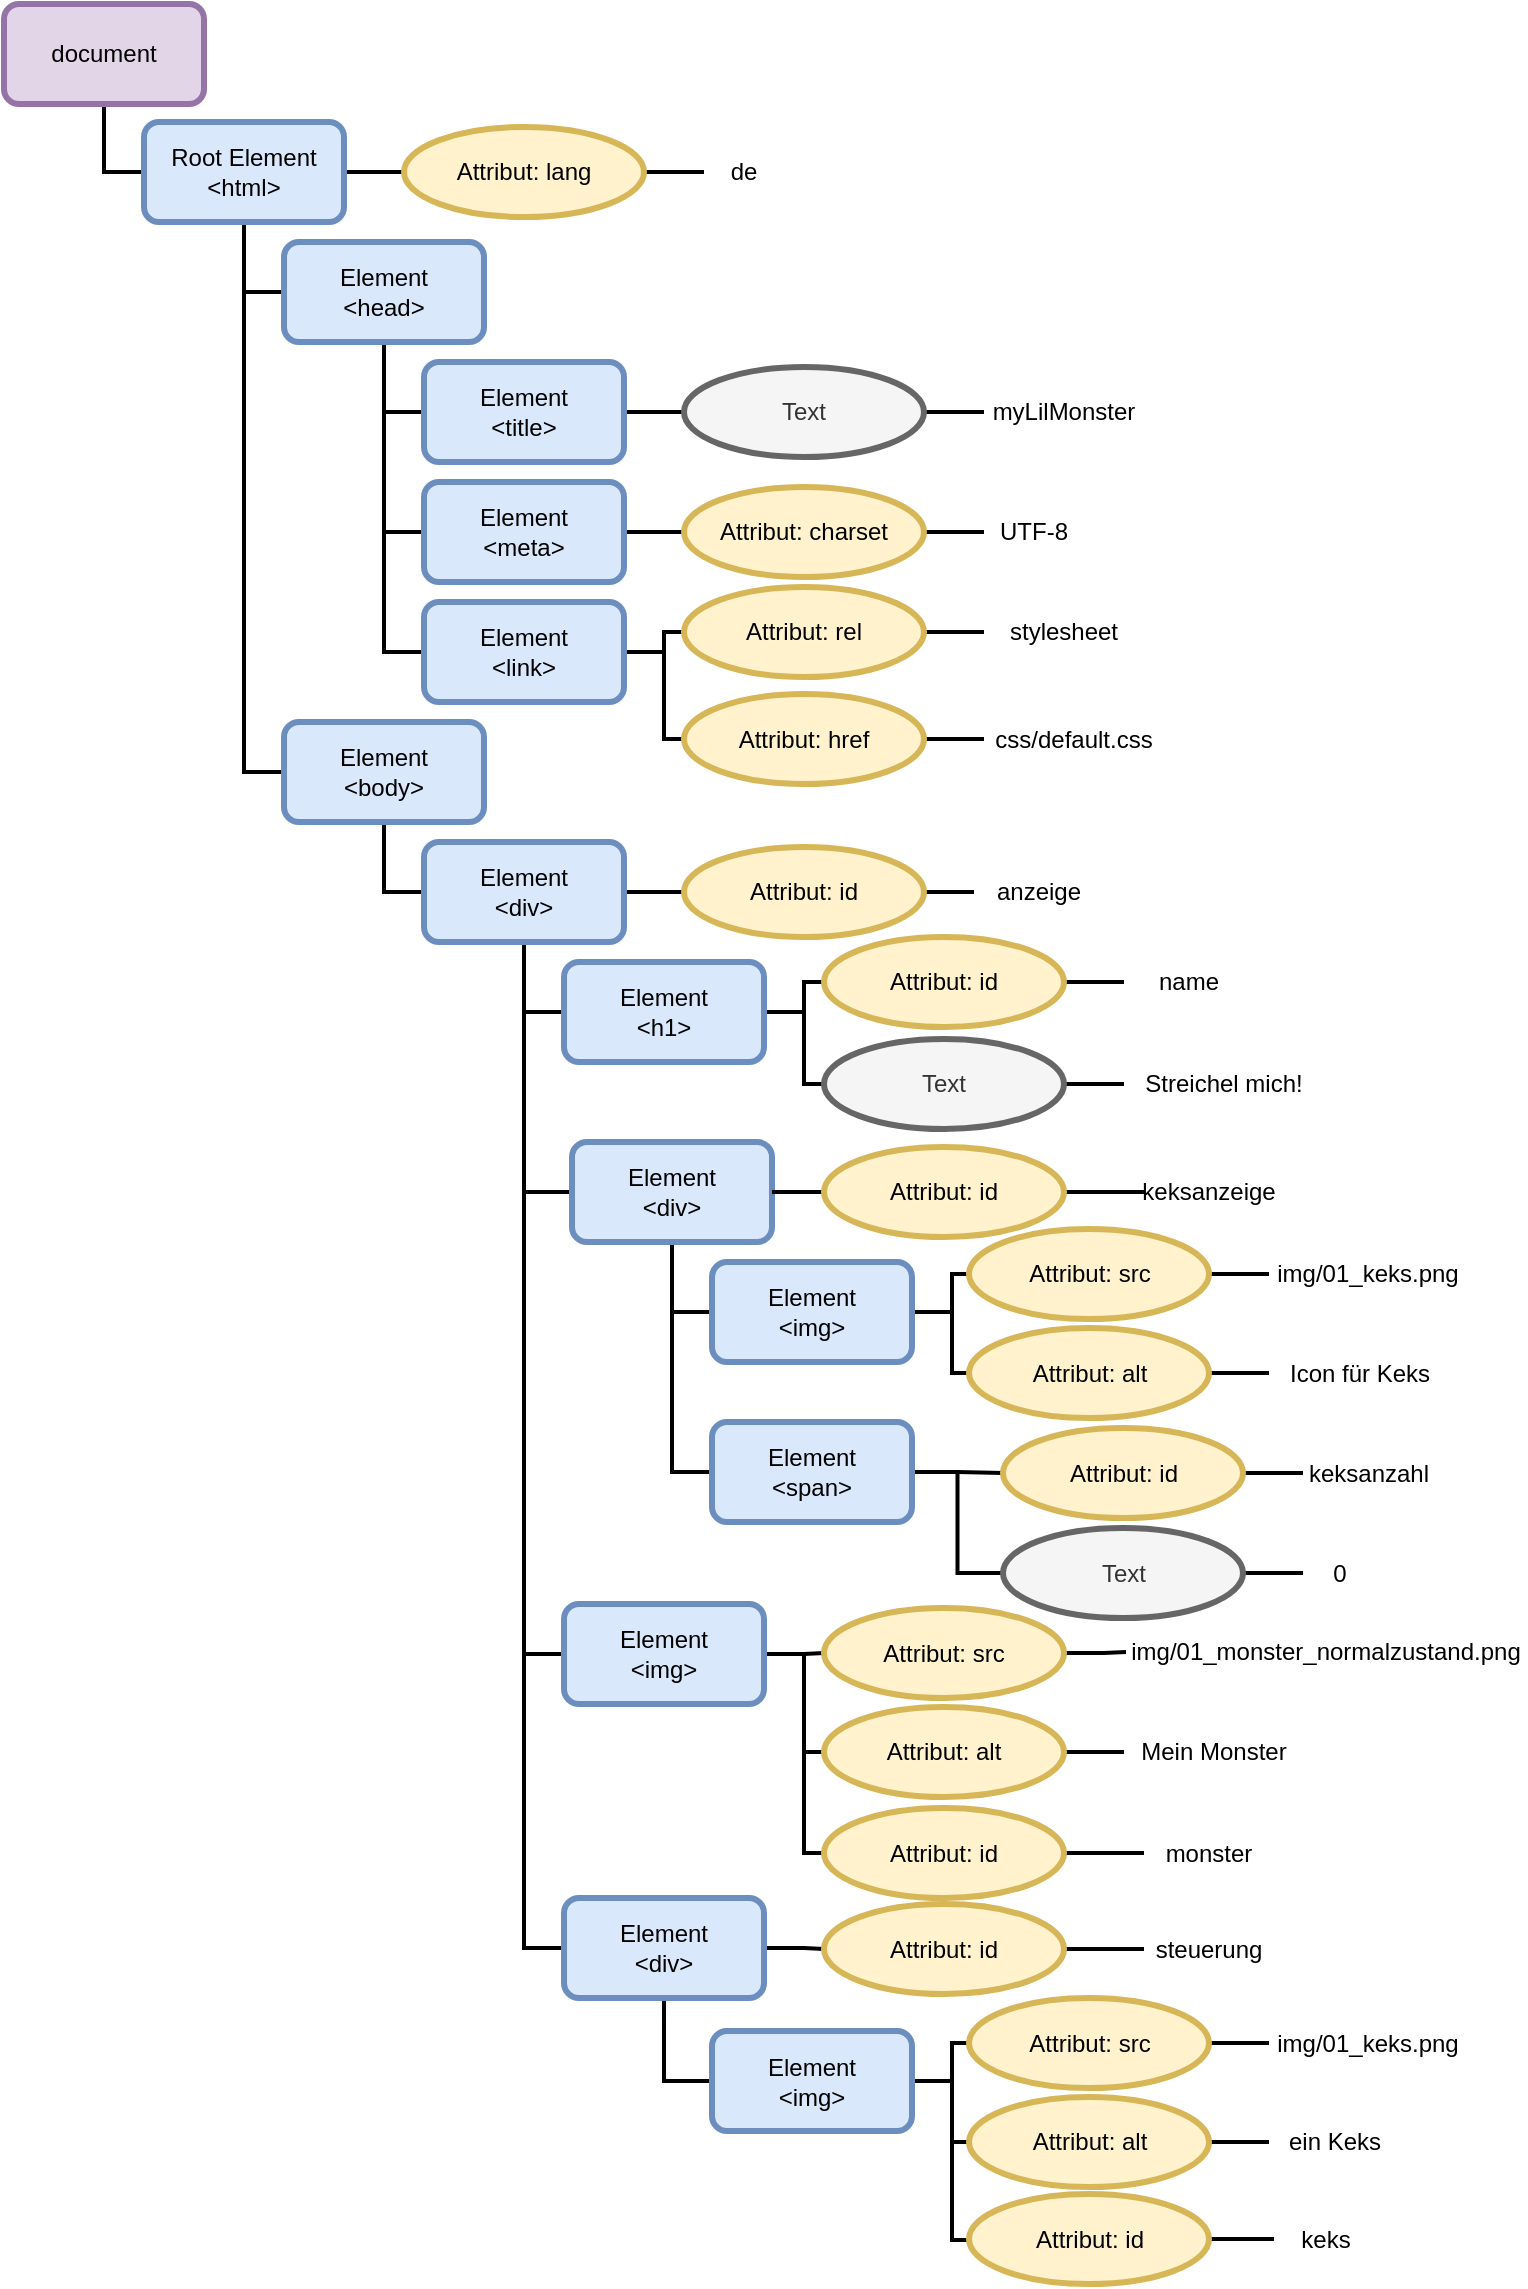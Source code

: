 <mxfile version="14.5.8" type="embed"><diagram id="JfWZls7ACQYTf_BDveTp" name="Seite-1"><mxGraphModel dx="813" dy="412" grid="1" gridSize="10" guides="1" tooltips="1" connect="1" arrows="1" fold="1" page="1" pageScale="1" pageWidth="827" pageHeight="1169" math="0" shadow="0"><root><mxCell id="0"/><mxCell id="1" parent="0"/><mxCell id="4" style="edgeStyle=orthogonalEdgeStyle;rounded=0;orthogonalLoop=1;jettySize=auto;html=1;entryX=0;entryY=0.5;entryDx=0;entryDy=0;strokeWidth=2;endArrow=none;endFill=0;" parent="1" source="2" target="3" edge="1"><mxGeometry relative="1" as="geometry"/></mxCell><mxCell id="2" value="document" style="rounded=1;whiteSpace=wrap;html=1;fillColor=#e1d5e7;strokeColor=#9673a6;strokeWidth=3;" parent="1" vertex="1"><mxGeometry x="43" y="20" width="100" height="50" as="geometry"/></mxCell><mxCell id="6" style="edgeStyle=orthogonalEdgeStyle;rounded=0;orthogonalLoop=1;jettySize=auto;html=1;entryX=0;entryY=0.5;entryDx=0;entryDy=0;endArrow=none;endFill=0;strokeWidth=2;" parent="1" source="3" target="5" edge="1"><mxGeometry relative="1" as="geometry"/></mxCell><mxCell id="8" style="edgeStyle=orthogonalEdgeStyle;rounded=0;orthogonalLoop=1;jettySize=auto;html=1;entryX=0;entryY=0.5;entryDx=0;entryDy=0;endArrow=none;endFill=0;strokeWidth=2;" parent="1" source="3" target="7" edge="1"><mxGeometry relative="1" as="geometry"/></mxCell><mxCell id="14" style="edgeStyle=orthogonalEdgeStyle;rounded=0;orthogonalLoop=1;jettySize=auto;html=1;endArrow=none;endFill=0;strokeWidth=2;" parent="1" source="3" target="13" edge="1"><mxGeometry relative="1" as="geometry"/></mxCell><mxCell id="3" value="Root Element&lt;br&gt;&amp;lt;html&amp;gt;" style="rounded=1;whiteSpace=wrap;html=1;strokeWidth=3;fillColor=#dae8fc;strokeColor=#6c8ebf;" parent="1" vertex="1"><mxGeometry x="113" y="79" width="100" height="50" as="geometry"/></mxCell><mxCell id="10" style="edgeStyle=orthogonalEdgeStyle;rounded=0;orthogonalLoop=1;jettySize=auto;html=1;entryX=0;entryY=0.5;entryDx=0;entryDy=0;endArrow=none;endFill=0;strokeWidth=2;" parent="1" source="5" target="9" edge="1"><mxGeometry relative="1" as="geometry"/></mxCell><mxCell id="21" style="edgeStyle=orthogonalEdgeStyle;rounded=0;orthogonalLoop=1;jettySize=auto;html=1;entryX=0;entryY=0.5;entryDx=0;entryDy=0;endArrow=none;endFill=0;strokeWidth=2;" parent="1" source="5" target="20" edge="1"><mxGeometry relative="1" as="geometry"/></mxCell><mxCell id="28" style="edgeStyle=orthogonalEdgeStyle;rounded=0;orthogonalLoop=1;jettySize=auto;html=1;entryX=0;entryY=0.5;entryDx=0;entryDy=0;endArrow=none;endFill=0;strokeWidth=2;" parent="1" source="5" target="27" edge="1"><mxGeometry relative="1" as="geometry"/></mxCell><mxCell id="5" value="Element&lt;br&gt;&amp;lt;head&amp;gt;" style="rounded=1;whiteSpace=wrap;html=1;strokeWidth=3;fillColor=#dae8fc;strokeColor=#6c8ebf;" parent="1" vertex="1"><mxGeometry x="183" y="139" width="100" height="50" as="geometry"/></mxCell><mxCell id="38" style="edgeStyle=orthogonalEdgeStyle;rounded=0;orthogonalLoop=1;jettySize=auto;html=1;entryX=0;entryY=0.5;entryDx=0;entryDy=0;endArrow=none;endFill=0;strokeWidth=2;" parent="1" source="7" target="37" edge="1"><mxGeometry relative="1" as="geometry"/></mxCell><mxCell id="7" value="Element&lt;br&gt;&amp;lt;body&amp;gt;" style="rounded=1;whiteSpace=wrap;html=1;strokeWidth=3;fillColor=#dae8fc;strokeColor=#6c8ebf;" parent="1" vertex="1"><mxGeometry x="183" y="379" width="100" height="50" as="geometry"/></mxCell><mxCell id="17" style="edgeStyle=orthogonalEdgeStyle;rounded=0;orthogonalLoop=1;jettySize=auto;html=1;endArrow=none;endFill=0;strokeWidth=2;" parent="1" source="9" target="12" edge="1"><mxGeometry relative="1" as="geometry"/></mxCell><mxCell id="9" value="Element&lt;br&gt;&amp;lt;title&amp;gt;" style="rounded=1;whiteSpace=wrap;html=1;strokeWidth=3;fillColor=#dae8fc;strokeColor=#6c8ebf;" parent="1" vertex="1"><mxGeometry x="253" y="199" width="100" height="50" as="geometry"/></mxCell><mxCell id="19" style="edgeStyle=orthogonalEdgeStyle;rounded=0;orthogonalLoop=1;jettySize=auto;html=1;endArrow=none;endFill=0;strokeWidth=2;" parent="1" source="12" target="18" edge="1"><mxGeometry relative="1" as="geometry"/></mxCell><mxCell id="12" value="Text" style="ellipse;whiteSpace=wrap;html=1;strokeWidth=3;fillColor=#f5f5f5;strokeColor=#666666;fontColor=#333333;" parent="1" vertex="1"><mxGeometry x="383" y="201.5" width="120" height="45" as="geometry"/></mxCell><mxCell id="16" style="edgeStyle=orthogonalEdgeStyle;rounded=0;orthogonalLoop=1;jettySize=auto;html=1;endArrow=none;endFill=0;strokeWidth=2;" parent="1" source="13" target="15" edge="1"><mxGeometry relative="1" as="geometry"/></mxCell><mxCell id="13" value="Attribut: lang" style="ellipse;whiteSpace=wrap;html=1;strokeWidth=3;fillColor=#fff2cc;strokeColor=#d6b656;" parent="1" vertex="1"><mxGeometry x="243" y="81.5" width="120" height="45" as="geometry"/></mxCell><mxCell id="15" value="de" style="text;html=1;strokeColor=none;fillColor=none;align=center;verticalAlign=middle;whiteSpace=wrap;rounded=0;" parent="1" vertex="1"><mxGeometry x="393" y="94" width="40" height="20" as="geometry"/></mxCell><mxCell id="18" value="myLilMonster" style="text;html=1;strokeColor=none;fillColor=none;align=center;verticalAlign=middle;whiteSpace=wrap;rounded=0;" parent="1" vertex="1"><mxGeometry x="533" y="214" width="80" height="20" as="geometry"/></mxCell><mxCell id="23" style="edgeStyle=orthogonalEdgeStyle;rounded=0;orthogonalLoop=1;jettySize=auto;html=1;endArrow=none;endFill=0;strokeWidth=2;" parent="1" source="20" target="22" edge="1"><mxGeometry relative="1" as="geometry"/></mxCell><mxCell id="20" value="Element&lt;br&gt;&amp;lt;meta&amp;gt;" style="rounded=1;whiteSpace=wrap;html=1;strokeWidth=3;fillColor=#dae8fc;strokeColor=#6c8ebf;" parent="1" vertex="1"><mxGeometry x="253" y="259" width="100" height="50" as="geometry"/></mxCell><mxCell id="26" style="edgeStyle=orthogonalEdgeStyle;rounded=0;orthogonalLoop=1;jettySize=auto;html=1;endArrow=none;endFill=0;strokeWidth=2;" parent="1" source="22" target="25" edge="1"><mxGeometry relative="1" as="geometry"/></mxCell><mxCell id="22" value="Attribut: charset" style="ellipse;whiteSpace=wrap;html=1;strokeWidth=3;fillColor=#fff2cc;strokeColor=#d6b656;" parent="1" vertex="1"><mxGeometry x="383" y="261.5" width="120" height="45" as="geometry"/></mxCell><mxCell id="25" value="UTF-8" style="text;html=1;strokeColor=none;fillColor=none;align=center;verticalAlign=middle;whiteSpace=wrap;rounded=0;" parent="1" vertex="1"><mxGeometry x="533" y="274" width="50" height="20" as="geometry"/></mxCell><mxCell id="30" style="edgeStyle=orthogonalEdgeStyle;rounded=0;orthogonalLoop=1;jettySize=auto;html=1;endArrow=none;endFill=0;strokeWidth=2;" parent="1" source="27" target="29" edge="1"><mxGeometry relative="1" as="geometry"/></mxCell><mxCell id="34" style="edgeStyle=orthogonalEdgeStyle;rounded=0;orthogonalLoop=1;jettySize=auto;html=1;entryX=0;entryY=0.5;entryDx=0;entryDy=0;endArrow=none;endFill=0;strokeWidth=2;" parent="1" source="27" target="33" edge="1"><mxGeometry relative="1" as="geometry"><Array as="points"><mxPoint x="373" y="344"/><mxPoint x="373" y="388"/></Array></mxGeometry></mxCell><mxCell id="27" value="Element&lt;br&gt;&amp;lt;link&amp;gt;" style="rounded=1;whiteSpace=wrap;html=1;strokeWidth=3;fillColor=#dae8fc;strokeColor=#6c8ebf;" parent="1" vertex="1"><mxGeometry x="253" y="319" width="100" height="50" as="geometry"/></mxCell><mxCell id="32" style="edgeStyle=orthogonalEdgeStyle;rounded=0;orthogonalLoop=1;jettySize=auto;html=1;endArrow=none;endFill=0;strokeWidth=2;" parent="1" source="29" target="31" edge="1"><mxGeometry relative="1" as="geometry"/></mxCell><mxCell id="29" value="Attribut: rel" style="ellipse;whiteSpace=wrap;html=1;strokeWidth=3;fillColor=#fff2cc;strokeColor=#d6b656;" parent="1" vertex="1"><mxGeometry x="383" y="311.5" width="120" height="45" as="geometry"/></mxCell><mxCell id="31" value="stylesheet" style="text;html=1;strokeColor=none;fillColor=none;align=center;verticalAlign=middle;whiteSpace=wrap;rounded=0;" parent="1" vertex="1"><mxGeometry x="533" y="324" width="80" height="20" as="geometry"/></mxCell><mxCell id="36" style="edgeStyle=orthogonalEdgeStyle;rounded=0;orthogonalLoop=1;jettySize=auto;html=1;endArrow=none;endFill=0;strokeWidth=2;" parent="1" source="33" target="35" edge="1"><mxGeometry relative="1" as="geometry"/></mxCell><mxCell id="33" value="Attribut: href" style="ellipse;whiteSpace=wrap;html=1;strokeWidth=3;fillColor=#fff2cc;strokeColor=#d6b656;" parent="1" vertex="1"><mxGeometry x="383" y="365" width="120" height="45" as="geometry"/></mxCell><mxCell id="35" value="css/default.css" style="text;html=1;strokeColor=none;fillColor=none;align=center;verticalAlign=middle;whiteSpace=wrap;rounded=0;" parent="1" vertex="1"><mxGeometry x="533" y="377.5" width="90" height="20" as="geometry"/></mxCell><mxCell id="40" style="edgeStyle=orthogonalEdgeStyle;rounded=0;orthogonalLoop=1;jettySize=auto;html=1;endArrow=none;endFill=0;strokeWidth=2;" parent="1" source="37" target="39" edge="1"><mxGeometry relative="1" as="geometry"/></mxCell><mxCell id="53" style="edgeStyle=orthogonalEdgeStyle;rounded=0;orthogonalLoop=1;jettySize=auto;html=1;entryX=0;entryY=0.5;entryDx=0;entryDy=0;endArrow=none;endFill=0;strokeWidth=2;" edge="1" parent="1" source="37" target="43"><mxGeometry relative="1" as="geometry"/></mxCell><mxCell id="58" style="edgeStyle=orthogonalEdgeStyle;rounded=0;orthogonalLoop=1;jettySize=auto;html=1;entryX=0;entryY=0.5;entryDx=0;entryDy=0;endArrow=none;endFill=0;strokeWidth=2;" edge="1" parent="1" source="37" target="44"><mxGeometry relative="1" as="geometry"/></mxCell><mxCell id="82" style="edgeStyle=orthogonalEdgeStyle;rounded=0;orthogonalLoop=1;jettySize=auto;html=1;entryX=0;entryY=0.5;entryDx=0;entryDy=0;endArrow=none;endFill=0;strokeWidth=2;" edge="1" parent="1" source="37" target="81"><mxGeometry relative="1" as="geometry"/></mxCell><mxCell id="96" style="edgeStyle=orthogonalEdgeStyle;rounded=0;orthogonalLoop=1;jettySize=auto;html=1;entryX=0;entryY=0.5;entryDx=0;entryDy=0;endArrow=none;endFill=0;strokeWidth=2;" edge="1" parent="1" source="37" target="95"><mxGeometry relative="1" as="geometry"/></mxCell><mxCell id="37" value="Element&lt;br&gt;&amp;lt;div&amp;gt;" style="rounded=1;whiteSpace=wrap;html=1;strokeWidth=3;fillColor=#dae8fc;strokeColor=#6c8ebf;" parent="1" vertex="1"><mxGeometry x="253" y="439" width="100" height="50" as="geometry"/></mxCell><mxCell id="42" style="edgeStyle=orthogonalEdgeStyle;rounded=0;orthogonalLoop=1;jettySize=auto;html=1;endArrow=none;endFill=0;strokeWidth=2;" parent="1" source="39" target="41" edge="1"><mxGeometry relative="1" as="geometry"/></mxCell><mxCell id="39" value="Attribut: id" style="ellipse;whiteSpace=wrap;html=1;strokeWidth=3;fillColor=#fff2cc;strokeColor=#d6b656;" parent="1" vertex="1"><mxGeometry x="383" y="441.5" width="120" height="45" as="geometry"/></mxCell><mxCell id="41" value="anzeige" style="text;html=1;strokeColor=none;fillColor=none;align=center;verticalAlign=middle;whiteSpace=wrap;rounded=0;" parent="1" vertex="1"><mxGeometry x="528" y="454" width="65" height="20" as="geometry"/></mxCell><mxCell id="46" style="edgeStyle=orthogonalEdgeStyle;rounded=0;orthogonalLoop=1;jettySize=auto;html=1;strokeWidth=2;endArrow=none;endFill=0;" edge="1" parent="1" source="43" target="45"><mxGeometry relative="1" as="geometry"/></mxCell><mxCell id="48" style="edgeStyle=orthogonalEdgeStyle;rounded=0;orthogonalLoop=1;jettySize=auto;html=1;entryX=0;entryY=0.5;entryDx=0;entryDy=0;endArrow=none;endFill=0;strokeWidth=2;" edge="1" parent="1" source="43" target="47"><mxGeometry relative="1" as="geometry"/></mxCell><mxCell id="43" value="Element&lt;br&gt;&amp;lt;h1&amp;gt;" style="rounded=1;whiteSpace=wrap;html=1;strokeWidth=3;fillColor=#dae8fc;strokeColor=#6c8ebf;" vertex="1" parent="1"><mxGeometry x="323" y="499" width="100" height="50" as="geometry"/></mxCell><mxCell id="60" style="edgeStyle=orthogonalEdgeStyle;rounded=0;orthogonalLoop=1;jettySize=auto;html=1;entryX=0;entryY=0.5;entryDx=0;entryDy=0;endArrow=none;endFill=0;strokeWidth=2;" edge="1" parent="1" source="44" target="59"><mxGeometry relative="1" as="geometry"/></mxCell><mxCell id="70" style="edgeStyle=orthogonalEdgeStyle;rounded=0;orthogonalLoop=1;jettySize=auto;html=1;entryX=0;entryY=0.5;entryDx=0;entryDy=0;endArrow=none;endFill=0;strokeWidth=2;" edge="1" parent="1" source="44" target="69"><mxGeometry relative="1" as="geometry"/></mxCell><mxCell id="44" value="Element&lt;br&gt;&amp;lt;div&amp;gt;" style="rounded=1;whiteSpace=wrap;html=1;strokeWidth=3;fillColor=#dae8fc;strokeColor=#6c8ebf;" vertex="1" parent="1"><mxGeometry x="327" y="589" width="100" height="50" as="geometry"/></mxCell><mxCell id="50" style="edgeStyle=orthogonalEdgeStyle;rounded=0;orthogonalLoop=1;jettySize=auto;html=1;endArrow=none;endFill=0;strokeWidth=2;" edge="1" parent="1" source="45" target="49"><mxGeometry relative="1" as="geometry"/></mxCell><mxCell id="45" value="Attribut: id" style="ellipse;whiteSpace=wrap;html=1;strokeWidth=3;fillColor=#fff2cc;strokeColor=#d6b656;" vertex="1" parent="1"><mxGeometry x="453" y="486.5" width="120" height="45" as="geometry"/></mxCell><mxCell id="52" style="edgeStyle=orthogonalEdgeStyle;rounded=0;orthogonalLoop=1;jettySize=auto;html=1;endArrow=none;endFill=0;strokeWidth=2;" edge="1" parent="1" source="47" target="51"><mxGeometry relative="1" as="geometry"/></mxCell><mxCell id="47" value="Text" style="ellipse;whiteSpace=wrap;html=1;strokeWidth=3;fillColor=#f5f5f5;strokeColor=#666666;fontColor=#333333;" vertex="1" parent="1"><mxGeometry x="453" y="537.5" width="120" height="45" as="geometry"/></mxCell><mxCell id="49" value="name" style="text;html=1;strokeColor=none;fillColor=none;align=center;verticalAlign=middle;whiteSpace=wrap;rounded=0;" vertex="1" parent="1"><mxGeometry x="603" y="499" width="65" height="20" as="geometry"/></mxCell><mxCell id="51" value="Streichel mich!" style="text;html=1;strokeColor=none;fillColor=none;align=center;verticalAlign=middle;whiteSpace=wrap;rounded=0;" vertex="1" parent="1"><mxGeometry x="603" y="550" width="100" height="20" as="geometry"/></mxCell><mxCell id="56" style="edgeStyle=orthogonalEdgeStyle;rounded=0;orthogonalLoop=1;jettySize=auto;html=1;endArrow=none;endFill=0;strokeWidth=2;" edge="1" parent="1" source="54" target="55"><mxGeometry relative="1" as="geometry"/></mxCell><mxCell id="57" style="edgeStyle=orthogonalEdgeStyle;rounded=0;orthogonalLoop=1;jettySize=auto;html=1;entryX=1;entryY=0.5;entryDx=0;entryDy=0;endArrow=none;endFill=0;strokeWidth=2;" edge="1" parent="1" source="54" target="44"><mxGeometry relative="1" as="geometry"/></mxCell><mxCell id="54" value="Attribut: id" style="ellipse;whiteSpace=wrap;html=1;strokeWidth=3;fillColor=#fff2cc;strokeColor=#d6b656;" vertex="1" parent="1"><mxGeometry x="453" y="591.5" width="120" height="45" as="geometry"/></mxCell><mxCell id="55" value="keksanzeige" style="text;html=1;strokeColor=none;fillColor=none;align=center;verticalAlign=middle;whiteSpace=wrap;rounded=0;" vertex="1" parent="1"><mxGeometry x="613" y="604" width="65" height="20" as="geometry"/></mxCell><mxCell id="67" style="edgeStyle=orthogonalEdgeStyle;rounded=0;orthogonalLoop=1;jettySize=auto;html=1;entryX=0;entryY=0.5;entryDx=0;entryDy=0;endArrow=none;endFill=0;strokeWidth=2;" edge="1" parent="1" source="59" target="62"><mxGeometry relative="1" as="geometry"/></mxCell><mxCell id="68" style="edgeStyle=orthogonalEdgeStyle;rounded=0;orthogonalLoop=1;jettySize=auto;html=1;entryX=0;entryY=0.5;entryDx=0;entryDy=0;endArrow=none;endFill=0;strokeWidth=2;" edge="1" parent="1" source="59" target="65"><mxGeometry relative="1" as="geometry"/></mxCell><mxCell id="59" value="Element&lt;br&gt;&amp;lt;img&amp;gt;" style="rounded=1;whiteSpace=wrap;html=1;strokeWidth=3;fillColor=#dae8fc;strokeColor=#6c8ebf;" vertex="1" parent="1"><mxGeometry x="397" y="649" width="100" height="50" as="geometry"/></mxCell><mxCell id="61" style="edgeStyle=orthogonalEdgeStyle;rounded=0;orthogonalLoop=1;jettySize=auto;html=1;endArrow=none;endFill=0;strokeWidth=2;" edge="1" parent="1" source="62" target="63"><mxGeometry relative="1" as="geometry"/></mxCell><mxCell id="62" value="Attribut: src" style="ellipse;whiteSpace=wrap;html=1;strokeWidth=3;fillColor=#fff2cc;strokeColor=#d6b656;" vertex="1" parent="1"><mxGeometry x="525.5" y="632.5" width="120" height="45" as="geometry"/></mxCell><mxCell id="63" value="img/01_keks.png" style="text;html=1;strokeColor=none;fillColor=none;align=center;verticalAlign=middle;whiteSpace=wrap;rounded=0;" vertex="1" parent="1"><mxGeometry x="675.5" y="645" width="97.5" height="20" as="geometry"/></mxCell><mxCell id="64" style="edgeStyle=orthogonalEdgeStyle;rounded=0;orthogonalLoop=1;jettySize=auto;html=1;endArrow=none;endFill=0;strokeWidth=2;" edge="1" parent="1" source="65" target="66"><mxGeometry relative="1" as="geometry"/></mxCell><mxCell id="65" value="Attribut: alt" style="ellipse;whiteSpace=wrap;html=1;strokeWidth=3;fillColor=#fff2cc;strokeColor=#d6b656;" vertex="1" parent="1"><mxGeometry x="525.5" y="682" width="120" height="45" as="geometry"/></mxCell><mxCell id="66" value="Icon für Keks" style="text;html=1;strokeColor=none;fillColor=none;align=center;verticalAlign=middle;whiteSpace=wrap;rounded=0;" vertex="1" parent="1"><mxGeometry x="675.5" y="694.5" width="90" height="20" as="geometry"/></mxCell><mxCell id="79" style="edgeStyle=orthogonalEdgeStyle;rounded=0;orthogonalLoop=1;jettySize=auto;html=1;entryX=0;entryY=0.5;entryDx=0;entryDy=0;endArrow=none;endFill=0;strokeWidth=2;" edge="1" parent="1" source="69" target="74"><mxGeometry relative="1" as="geometry"/></mxCell><mxCell id="80" style="edgeStyle=orthogonalEdgeStyle;rounded=0;orthogonalLoop=1;jettySize=auto;html=1;entryX=0;entryY=0.5;entryDx=0;entryDy=0;endArrow=none;endFill=0;strokeWidth=2;" edge="1" parent="1" source="69" target="76"><mxGeometry relative="1" as="geometry"/></mxCell><mxCell id="69" value="Element&lt;br&gt;&amp;lt;span&amp;gt;" style="rounded=1;whiteSpace=wrap;html=1;strokeWidth=3;fillColor=#dae8fc;strokeColor=#6c8ebf;" vertex="1" parent="1"><mxGeometry x="397" y="729" width="100" height="50" as="geometry"/></mxCell><mxCell id="73" style="edgeStyle=orthogonalEdgeStyle;rounded=0;orthogonalLoop=1;jettySize=auto;html=1;endArrow=none;endFill=0;strokeWidth=2;" edge="1" parent="1" source="74" target="77"><mxGeometry relative="1" as="geometry"/></mxCell><mxCell id="74" value="Attribut: id" style="ellipse;whiteSpace=wrap;html=1;strokeWidth=3;fillColor=#fff2cc;strokeColor=#d6b656;" vertex="1" parent="1"><mxGeometry x="542.5" y="732" width="120" height="45" as="geometry"/></mxCell><mxCell id="75" style="edgeStyle=orthogonalEdgeStyle;rounded=0;orthogonalLoop=1;jettySize=auto;html=1;endArrow=none;endFill=0;strokeWidth=2;" edge="1" parent="1" source="76" target="78"><mxGeometry relative="1" as="geometry"/></mxCell><mxCell id="76" value="Text" style="ellipse;whiteSpace=wrap;html=1;strokeWidth=3;fillColor=#f5f5f5;strokeColor=#666666;fontColor=#333333;" vertex="1" parent="1"><mxGeometry x="542.5" y="782" width="120" height="45" as="geometry"/></mxCell><mxCell id="77" value="keksanzahl" style="text;html=1;strokeColor=none;fillColor=none;align=center;verticalAlign=middle;whiteSpace=wrap;rounded=0;" vertex="1" parent="1"><mxGeometry x="692.5" y="744.5" width="65" height="20" as="geometry"/></mxCell><mxCell id="78" value="0" style="text;html=1;strokeColor=none;fillColor=none;align=center;verticalAlign=middle;whiteSpace=wrap;rounded=0;" vertex="1" parent="1"><mxGeometry x="692.5" y="794.5" width="36" height="20" as="geometry"/></mxCell><mxCell id="89" style="edgeStyle=orthogonalEdgeStyle;rounded=0;orthogonalLoop=1;jettySize=auto;html=1;endArrow=none;endFill=0;strokeWidth=2;" edge="1" parent="1" source="81" target="84"><mxGeometry relative="1" as="geometry"/></mxCell><mxCell id="90" style="edgeStyle=orthogonalEdgeStyle;rounded=0;orthogonalLoop=1;jettySize=auto;html=1;entryX=0;entryY=0.5;entryDx=0;entryDy=0;endArrow=none;endFill=0;strokeWidth=2;" edge="1" parent="1" source="81" target="87"><mxGeometry relative="1" as="geometry"><Array as="points"><mxPoint x="443" y="845"/><mxPoint x="443" y="894"/></Array></mxGeometry></mxCell><mxCell id="94" style="edgeStyle=orthogonalEdgeStyle;rounded=0;orthogonalLoop=1;jettySize=auto;html=1;entryX=0;entryY=0.5;entryDx=0;entryDy=0;endArrow=none;endFill=0;strokeWidth=2;" edge="1" parent="1" source="81" target="91"><mxGeometry relative="1" as="geometry"><Array as="points"><mxPoint x="443" y="845"/><mxPoint x="443" y="945"/></Array></mxGeometry></mxCell><mxCell id="81" value="Element&lt;br&gt;&amp;lt;img&amp;gt;" style="rounded=1;whiteSpace=wrap;html=1;strokeWidth=3;fillColor=#dae8fc;strokeColor=#6c8ebf;" vertex="1" parent="1"><mxGeometry x="323" y="820" width="100" height="50" as="geometry"/></mxCell><mxCell id="109" style="edgeStyle=orthogonalEdgeStyle;rounded=0;orthogonalLoop=1;jettySize=auto;html=1;endArrow=none;endFill=0;strokeWidth=2;" edge="1" parent="1" source="84" target="85"><mxGeometry relative="1" as="geometry"/></mxCell><mxCell id="84" value="Attribut: src" style="ellipse;whiteSpace=wrap;html=1;strokeWidth=3;fillColor=#fff2cc;strokeColor=#d6b656;" vertex="1" parent="1"><mxGeometry x="453" y="822" width="120" height="45" as="geometry"/></mxCell><mxCell id="85" value="img/01_monster_normalzustand.png" style="text;html=1;strokeColor=none;fillColor=none;align=center;verticalAlign=middle;whiteSpace=wrap;rounded=0;" vertex="1" parent="1"><mxGeometry x="604" y="834" width="200" height="20" as="geometry"/></mxCell><mxCell id="86" style="edgeStyle=orthogonalEdgeStyle;rounded=0;orthogonalLoop=1;jettySize=auto;html=1;endArrow=none;endFill=0;strokeWidth=2;" edge="1" parent="1" source="87" target="88"><mxGeometry relative="1" as="geometry"/></mxCell><mxCell id="87" value="Attribut: alt" style="ellipse;whiteSpace=wrap;html=1;strokeWidth=3;fillColor=#fff2cc;strokeColor=#d6b656;" vertex="1" parent="1"><mxGeometry x="453" y="871.5" width="120" height="45" as="geometry"/></mxCell><mxCell id="88" value="Mein Monster" style="text;html=1;strokeColor=none;fillColor=none;align=center;verticalAlign=middle;whiteSpace=wrap;rounded=0;" vertex="1" parent="1"><mxGeometry x="603" y="884" width="90" height="20" as="geometry"/></mxCell><mxCell id="93" style="edgeStyle=orthogonalEdgeStyle;rounded=0;orthogonalLoop=1;jettySize=auto;html=1;endArrow=none;endFill=0;strokeWidth=2;" edge="1" parent="1" source="91" target="92"><mxGeometry relative="1" as="geometry"/></mxCell><mxCell id="91" value="Attribut: id" style="ellipse;whiteSpace=wrap;html=1;strokeWidth=3;fillColor=#fff2cc;strokeColor=#d6b656;" vertex="1" parent="1"><mxGeometry x="453" y="922" width="120" height="45" as="geometry"/></mxCell><mxCell id="92" value="monster" style="text;html=1;strokeColor=none;fillColor=none;align=center;verticalAlign=middle;whiteSpace=wrap;rounded=0;" vertex="1" parent="1"><mxGeometry x="613" y="934.5" width="65" height="20" as="geometry"/></mxCell><mxCell id="99" style="edgeStyle=orthogonalEdgeStyle;rounded=0;orthogonalLoop=1;jettySize=auto;html=1;endArrow=none;endFill=0;strokeWidth=2;" edge="1" parent="1" source="95" target="97"><mxGeometry relative="1" as="geometry"/></mxCell><mxCell id="106" style="edgeStyle=orthogonalEdgeStyle;rounded=0;orthogonalLoop=1;jettySize=auto;html=1;entryX=0;entryY=0.5;entryDx=0;entryDy=0;endArrow=none;endFill=0;strokeWidth=2;" edge="1" parent="1" source="95" target="101"><mxGeometry relative="1" as="geometry"/></mxCell><mxCell id="95" value="Element&lt;br&gt;&amp;lt;div&amp;gt;" style="rounded=1;whiteSpace=wrap;html=1;strokeWidth=3;fillColor=#dae8fc;strokeColor=#6c8ebf;" vertex="1" parent="1"><mxGeometry x="323" y="967" width="100" height="50" as="geometry"/></mxCell><mxCell id="100" style="edgeStyle=orthogonalEdgeStyle;rounded=0;orthogonalLoop=1;jettySize=auto;html=1;endArrow=none;endFill=0;strokeWidth=2;" edge="1" parent="1" source="97" target="98"><mxGeometry relative="1" as="geometry"/></mxCell><mxCell id="97" value="Attribut: id" style="ellipse;whiteSpace=wrap;html=1;strokeWidth=3;fillColor=#fff2cc;strokeColor=#d6b656;" vertex="1" parent="1"><mxGeometry x="453" y="970" width="120" height="45" as="geometry"/></mxCell><mxCell id="98" value="steuerung" style="text;html=1;strokeColor=none;fillColor=none;align=center;verticalAlign=middle;whiteSpace=wrap;rounded=0;" vertex="1" parent="1"><mxGeometry x="613" y="982.5" width="65" height="20" as="geometry"/></mxCell><mxCell id="107" style="edgeStyle=orthogonalEdgeStyle;rounded=0;orthogonalLoop=1;jettySize=auto;html=1;entryX=0;entryY=0.5;entryDx=0;entryDy=0;endArrow=none;endFill=0;strokeWidth=2;" edge="1" parent="1" source="101" target="102"><mxGeometry relative="1" as="geometry"/></mxCell><mxCell id="108" style="edgeStyle=orthogonalEdgeStyle;rounded=0;orthogonalLoop=1;jettySize=auto;html=1;entryX=0;entryY=0.5;entryDx=0;entryDy=0;endArrow=none;endFill=0;strokeWidth=2;" edge="1" parent="1" source="101" target="104"><mxGeometry relative="1" as="geometry"/></mxCell><mxCell id="111" style="edgeStyle=orthogonalEdgeStyle;rounded=0;orthogonalLoop=1;jettySize=auto;html=1;entryX=0;entryY=0.5;entryDx=0;entryDy=0;endArrow=none;endFill=0;strokeWidth=2;" edge="1" parent="1" source="101" target="110"><mxGeometry relative="1" as="geometry"><Array as="points"><mxPoint x="517" y="1059"/><mxPoint x="517" y="1138"/><mxPoint x="526" y="1138"/></Array></mxGeometry></mxCell><mxCell id="101" value="Element&lt;br&gt;&amp;lt;img&amp;gt;" style="rounded=1;whiteSpace=wrap;html=1;strokeWidth=3;fillColor=#dae8fc;strokeColor=#6c8ebf;" vertex="1" parent="1"><mxGeometry x="397" y="1033.5" width="100" height="50" as="geometry"/></mxCell><mxCell id="112" style="edgeStyle=orthogonalEdgeStyle;rounded=0;orthogonalLoop=1;jettySize=auto;html=1;endArrow=none;endFill=0;strokeWidth=2;" edge="1" parent="1" source="102" target="103"><mxGeometry relative="1" as="geometry"/></mxCell><mxCell id="102" value="Attribut: src" style="ellipse;whiteSpace=wrap;html=1;strokeWidth=3;fillColor=#fff2cc;strokeColor=#d6b656;" vertex="1" parent="1"><mxGeometry x="525.5" y="1017" width="120" height="45" as="geometry"/></mxCell><mxCell id="103" value="img/01_keks.png" style="text;html=1;strokeColor=none;fillColor=none;align=center;verticalAlign=middle;whiteSpace=wrap;rounded=0;" vertex="1" parent="1"><mxGeometry x="675.5" y="1029.5" width="97.5" height="20" as="geometry"/></mxCell><mxCell id="113" style="edgeStyle=orthogonalEdgeStyle;rounded=0;orthogonalLoop=1;jettySize=auto;html=1;endArrow=none;endFill=0;strokeWidth=2;" edge="1" parent="1" source="104" target="105"><mxGeometry relative="1" as="geometry"/></mxCell><mxCell id="104" value="Attribut: alt" style="ellipse;whiteSpace=wrap;html=1;strokeWidth=3;fillColor=#fff2cc;strokeColor=#d6b656;" vertex="1" parent="1"><mxGeometry x="525.5" y="1066.5" width="120" height="45" as="geometry"/></mxCell><mxCell id="105" value="ein Keks" style="text;html=1;strokeColor=none;fillColor=none;align=center;verticalAlign=middle;whiteSpace=wrap;rounded=0;" vertex="1" parent="1"><mxGeometry x="675.5" y="1079" width="64.5" height="20" as="geometry"/></mxCell><mxCell id="115" style="edgeStyle=orthogonalEdgeStyle;rounded=0;orthogonalLoop=1;jettySize=auto;html=1;endArrow=none;endFill=0;strokeWidth=2;" edge="1" parent="1" source="110" target="114"><mxGeometry relative="1" as="geometry"/></mxCell><mxCell id="110" value="Attribut: id" style="ellipse;whiteSpace=wrap;html=1;strokeWidth=3;fillColor=#fff2cc;strokeColor=#d6b656;" vertex="1" parent="1"><mxGeometry x="525.5" y="1115" width="120" height="45" as="geometry"/></mxCell><mxCell id="114" value="keks" style="text;html=1;strokeColor=none;fillColor=none;align=center;verticalAlign=middle;whiteSpace=wrap;rounded=0;" vertex="1" parent="1"><mxGeometry x="678" y="1127.5" width="52" height="20" as="geometry"/></mxCell></root></mxGraphModel></diagram></mxfile>